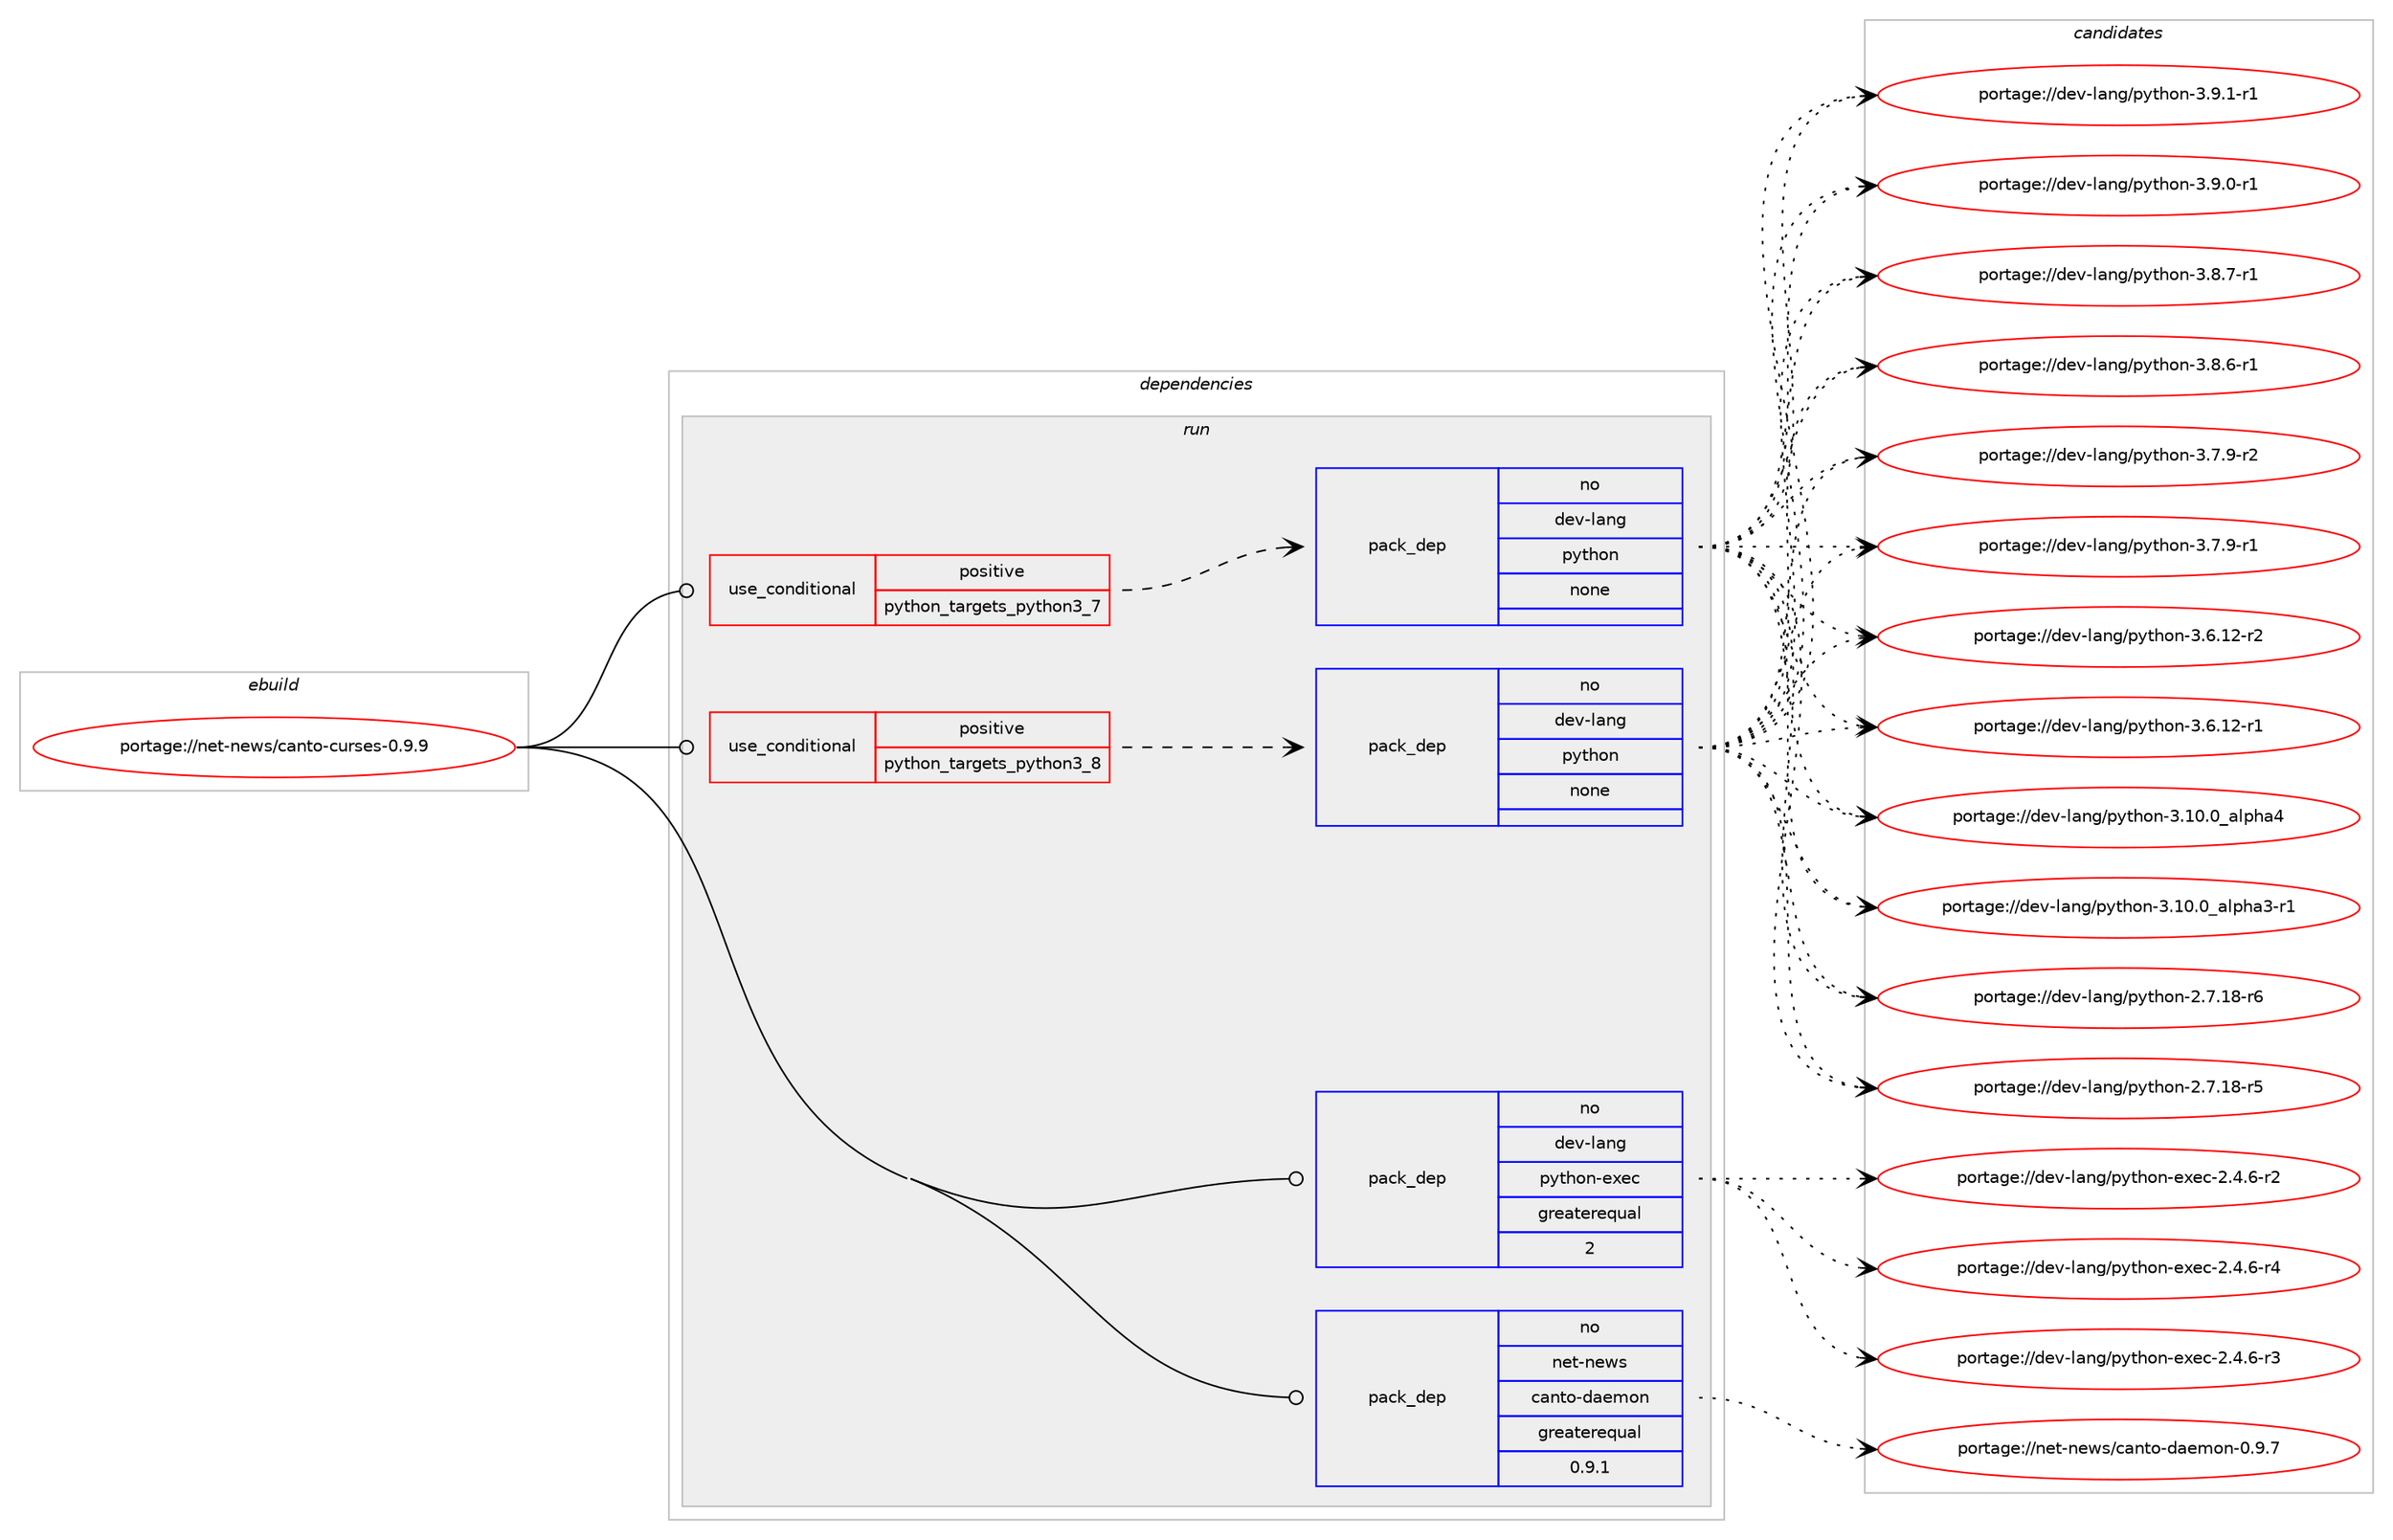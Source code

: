 digraph prolog {

# *************
# Graph options
# *************

newrank=true;
concentrate=true;
compound=true;
graph [rankdir=LR,fontname=Helvetica,fontsize=10,ranksep=1.5];#, ranksep=2.5, nodesep=0.2];
edge  [arrowhead=vee];
node  [fontname=Helvetica,fontsize=10];

# **********
# The ebuild
# **********

subgraph cluster_leftcol {
color=gray;
rank=same;
label=<<i>ebuild</i>>;
id [label="portage://net-news/canto-curses-0.9.9", color=red, width=4, href="../net-news/canto-curses-0.9.9.svg"];
}

# ****************
# The dependencies
# ****************

subgraph cluster_midcol {
color=gray;
label=<<i>dependencies</i>>;
subgraph cluster_compile {
fillcolor="#eeeeee";
style=filled;
label=<<i>compile</i>>;
}
subgraph cluster_compileandrun {
fillcolor="#eeeeee";
style=filled;
label=<<i>compile and run</i>>;
}
subgraph cluster_run {
fillcolor="#eeeeee";
style=filled;
label=<<i>run</i>>;
subgraph cond7125 {
dependency23312 [label=<<TABLE BORDER="0" CELLBORDER="1" CELLSPACING="0" CELLPADDING="4"><TR><TD ROWSPAN="3" CELLPADDING="10">use_conditional</TD></TR><TR><TD>positive</TD></TR><TR><TD>python_targets_python3_7</TD></TR></TABLE>>, shape=none, color=red];
subgraph pack16002 {
dependency23313 [label=<<TABLE BORDER="0" CELLBORDER="1" CELLSPACING="0" CELLPADDING="4" WIDTH="220"><TR><TD ROWSPAN="6" CELLPADDING="30">pack_dep</TD></TR><TR><TD WIDTH="110">no</TD></TR><TR><TD>dev-lang</TD></TR><TR><TD>python</TD></TR><TR><TD>none</TD></TR><TR><TD></TD></TR></TABLE>>, shape=none, color=blue];
}
dependency23312:e -> dependency23313:w [weight=20,style="dashed",arrowhead="vee"];
}
id:e -> dependency23312:w [weight=20,style="solid",arrowhead="odot"];
subgraph cond7126 {
dependency23314 [label=<<TABLE BORDER="0" CELLBORDER="1" CELLSPACING="0" CELLPADDING="4"><TR><TD ROWSPAN="3" CELLPADDING="10">use_conditional</TD></TR><TR><TD>positive</TD></TR><TR><TD>python_targets_python3_8</TD></TR></TABLE>>, shape=none, color=red];
subgraph pack16003 {
dependency23315 [label=<<TABLE BORDER="0" CELLBORDER="1" CELLSPACING="0" CELLPADDING="4" WIDTH="220"><TR><TD ROWSPAN="6" CELLPADDING="30">pack_dep</TD></TR><TR><TD WIDTH="110">no</TD></TR><TR><TD>dev-lang</TD></TR><TR><TD>python</TD></TR><TR><TD>none</TD></TR><TR><TD></TD></TR></TABLE>>, shape=none, color=blue];
}
dependency23314:e -> dependency23315:w [weight=20,style="dashed",arrowhead="vee"];
}
id:e -> dependency23314:w [weight=20,style="solid",arrowhead="odot"];
subgraph pack16004 {
dependency23316 [label=<<TABLE BORDER="0" CELLBORDER="1" CELLSPACING="0" CELLPADDING="4" WIDTH="220"><TR><TD ROWSPAN="6" CELLPADDING="30">pack_dep</TD></TR><TR><TD WIDTH="110">no</TD></TR><TR><TD>dev-lang</TD></TR><TR><TD>python-exec</TD></TR><TR><TD>greaterequal</TD></TR><TR><TD>2</TD></TR></TABLE>>, shape=none, color=blue];
}
id:e -> dependency23316:w [weight=20,style="solid",arrowhead="odot"];
subgraph pack16005 {
dependency23317 [label=<<TABLE BORDER="0" CELLBORDER="1" CELLSPACING="0" CELLPADDING="4" WIDTH="220"><TR><TD ROWSPAN="6" CELLPADDING="30">pack_dep</TD></TR><TR><TD WIDTH="110">no</TD></TR><TR><TD>net-news</TD></TR><TR><TD>canto-daemon</TD></TR><TR><TD>greaterequal</TD></TR><TR><TD>0.9.1</TD></TR></TABLE>>, shape=none, color=blue];
}
id:e -> dependency23317:w [weight=20,style="solid",arrowhead="odot"];
}
}

# **************
# The candidates
# **************

subgraph cluster_choices {
rank=same;
color=gray;
label=<<i>candidates</i>>;

subgraph choice16002 {
color=black;
nodesep=1;
choice1001011184510897110103471121211161041111104551465746494511449 [label="portage://dev-lang/python-3.9.1-r1", color=red, width=4,href="../dev-lang/python-3.9.1-r1.svg"];
choice1001011184510897110103471121211161041111104551465746484511449 [label="portage://dev-lang/python-3.9.0-r1", color=red, width=4,href="../dev-lang/python-3.9.0-r1.svg"];
choice1001011184510897110103471121211161041111104551465646554511449 [label="portage://dev-lang/python-3.8.7-r1", color=red, width=4,href="../dev-lang/python-3.8.7-r1.svg"];
choice1001011184510897110103471121211161041111104551465646544511449 [label="portage://dev-lang/python-3.8.6-r1", color=red, width=4,href="../dev-lang/python-3.8.6-r1.svg"];
choice1001011184510897110103471121211161041111104551465546574511450 [label="portage://dev-lang/python-3.7.9-r2", color=red, width=4,href="../dev-lang/python-3.7.9-r2.svg"];
choice1001011184510897110103471121211161041111104551465546574511449 [label="portage://dev-lang/python-3.7.9-r1", color=red, width=4,href="../dev-lang/python-3.7.9-r1.svg"];
choice100101118451089711010347112121116104111110455146544649504511450 [label="portage://dev-lang/python-3.6.12-r2", color=red, width=4,href="../dev-lang/python-3.6.12-r2.svg"];
choice100101118451089711010347112121116104111110455146544649504511449 [label="portage://dev-lang/python-3.6.12-r1", color=red, width=4,href="../dev-lang/python-3.6.12-r1.svg"];
choice1001011184510897110103471121211161041111104551464948464895971081121049752 [label="portage://dev-lang/python-3.10.0_alpha4", color=red, width=4,href="../dev-lang/python-3.10.0_alpha4.svg"];
choice10010111845108971101034711212111610411111045514649484648959710811210497514511449 [label="portage://dev-lang/python-3.10.0_alpha3-r1", color=red, width=4,href="../dev-lang/python-3.10.0_alpha3-r1.svg"];
choice100101118451089711010347112121116104111110455046554649564511454 [label="portage://dev-lang/python-2.7.18-r6", color=red, width=4,href="../dev-lang/python-2.7.18-r6.svg"];
choice100101118451089711010347112121116104111110455046554649564511453 [label="portage://dev-lang/python-2.7.18-r5", color=red, width=4,href="../dev-lang/python-2.7.18-r5.svg"];
dependency23313:e -> choice1001011184510897110103471121211161041111104551465746494511449:w [style=dotted,weight="100"];
dependency23313:e -> choice1001011184510897110103471121211161041111104551465746484511449:w [style=dotted,weight="100"];
dependency23313:e -> choice1001011184510897110103471121211161041111104551465646554511449:w [style=dotted,weight="100"];
dependency23313:e -> choice1001011184510897110103471121211161041111104551465646544511449:w [style=dotted,weight="100"];
dependency23313:e -> choice1001011184510897110103471121211161041111104551465546574511450:w [style=dotted,weight="100"];
dependency23313:e -> choice1001011184510897110103471121211161041111104551465546574511449:w [style=dotted,weight="100"];
dependency23313:e -> choice100101118451089711010347112121116104111110455146544649504511450:w [style=dotted,weight="100"];
dependency23313:e -> choice100101118451089711010347112121116104111110455146544649504511449:w [style=dotted,weight="100"];
dependency23313:e -> choice1001011184510897110103471121211161041111104551464948464895971081121049752:w [style=dotted,weight="100"];
dependency23313:e -> choice10010111845108971101034711212111610411111045514649484648959710811210497514511449:w [style=dotted,weight="100"];
dependency23313:e -> choice100101118451089711010347112121116104111110455046554649564511454:w [style=dotted,weight="100"];
dependency23313:e -> choice100101118451089711010347112121116104111110455046554649564511453:w [style=dotted,weight="100"];
}
subgraph choice16003 {
color=black;
nodesep=1;
choice1001011184510897110103471121211161041111104551465746494511449 [label="portage://dev-lang/python-3.9.1-r1", color=red, width=4,href="../dev-lang/python-3.9.1-r1.svg"];
choice1001011184510897110103471121211161041111104551465746484511449 [label="portage://dev-lang/python-3.9.0-r1", color=red, width=4,href="../dev-lang/python-3.9.0-r1.svg"];
choice1001011184510897110103471121211161041111104551465646554511449 [label="portage://dev-lang/python-3.8.7-r1", color=red, width=4,href="../dev-lang/python-3.8.7-r1.svg"];
choice1001011184510897110103471121211161041111104551465646544511449 [label="portage://dev-lang/python-3.8.6-r1", color=red, width=4,href="../dev-lang/python-3.8.6-r1.svg"];
choice1001011184510897110103471121211161041111104551465546574511450 [label="portage://dev-lang/python-3.7.9-r2", color=red, width=4,href="../dev-lang/python-3.7.9-r2.svg"];
choice1001011184510897110103471121211161041111104551465546574511449 [label="portage://dev-lang/python-3.7.9-r1", color=red, width=4,href="../dev-lang/python-3.7.9-r1.svg"];
choice100101118451089711010347112121116104111110455146544649504511450 [label="portage://dev-lang/python-3.6.12-r2", color=red, width=4,href="../dev-lang/python-3.6.12-r2.svg"];
choice100101118451089711010347112121116104111110455146544649504511449 [label="portage://dev-lang/python-3.6.12-r1", color=red, width=4,href="../dev-lang/python-3.6.12-r1.svg"];
choice1001011184510897110103471121211161041111104551464948464895971081121049752 [label="portage://dev-lang/python-3.10.0_alpha4", color=red, width=4,href="../dev-lang/python-3.10.0_alpha4.svg"];
choice10010111845108971101034711212111610411111045514649484648959710811210497514511449 [label="portage://dev-lang/python-3.10.0_alpha3-r1", color=red, width=4,href="../dev-lang/python-3.10.0_alpha3-r1.svg"];
choice100101118451089711010347112121116104111110455046554649564511454 [label="portage://dev-lang/python-2.7.18-r6", color=red, width=4,href="../dev-lang/python-2.7.18-r6.svg"];
choice100101118451089711010347112121116104111110455046554649564511453 [label="portage://dev-lang/python-2.7.18-r5", color=red, width=4,href="../dev-lang/python-2.7.18-r5.svg"];
dependency23315:e -> choice1001011184510897110103471121211161041111104551465746494511449:w [style=dotted,weight="100"];
dependency23315:e -> choice1001011184510897110103471121211161041111104551465746484511449:w [style=dotted,weight="100"];
dependency23315:e -> choice1001011184510897110103471121211161041111104551465646554511449:w [style=dotted,weight="100"];
dependency23315:e -> choice1001011184510897110103471121211161041111104551465646544511449:w [style=dotted,weight="100"];
dependency23315:e -> choice1001011184510897110103471121211161041111104551465546574511450:w [style=dotted,weight="100"];
dependency23315:e -> choice1001011184510897110103471121211161041111104551465546574511449:w [style=dotted,weight="100"];
dependency23315:e -> choice100101118451089711010347112121116104111110455146544649504511450:w [style=dotted,weight="100"];
dependency23315:e -> choice100101118451089711010347112121116104111110455146544649504511449:w [style=dotted,weight="100"];
dependency23315:e -> choice1001011184510897110103471121211161041111104551464948464895971081121049752:w [style=dotted,weight="100"];
dependency23315:e -> choice10010111845108971101034711212111610411111045514649484648959710811210497514511449:w [style=dotted,weight="100"];
dependency23315:e -> choice100101118451089711010347112121116104111110455046554649564511454:w [style=dotted,weight="100"];
dependency23315:e -> choice100101118451089711010347112121116104111110455046554649564511453:w [style=dotted,weight="100"];
}
subgraph choice16004 {
color=black;
nodesep=1;
choice10010111845108971101034711212111610411111045101120101994550465246544511452 [label="portage://dev-lang/python-exec-2.4.6-r4", color=red, width=4,href="../dev-lang/python-exec-2.4.6-r4.svg"];
choice10010111845108971101034711212111610411111045101120101994550465246544511451 [label="portage://dev-lang/python-exec-2.4.6-r3", color=red, width=4,href="../dev-lang/python-exec-2.4.6-r3.svg"];
choice10010111845108971101034711212111610411111045101120101994550465246544511450 [label="portage://dev-lang/python-exec-2.4.6-r2", color=red, width=4,href="../dev-lang/python-exec-2.4.6-r2.svg"];
dependency23316:e -> choice10010111845108971101034711212111610411111045101120101994550465246544511452:w [style=dotted,weight="100"];
dependency23316:e -> choice10010111845108971101034711212111610411111045101120101994550465246544511451:w [style=dotted,weight="100"];
dependency23316:e -> choice10010111845108971101034711212111610411111045101120101994550465246544511450:w [style=dotted,weight="100"];
}
subgraph choice16005 {
color=black;
nodesep=1;
choice110101116451101011191154799971101161114510097101109111110454846574655 [label="portage://net-news/canto-daemon-0.9.7", color=red, width=4,href="../net-news/canto-daemon-0.9.7.svg"];
dependency23317:e -> choice110101116451101011191154799971101161114510097101109111110454846574655:w [style=dotted,weight="100"];
}
}

}
